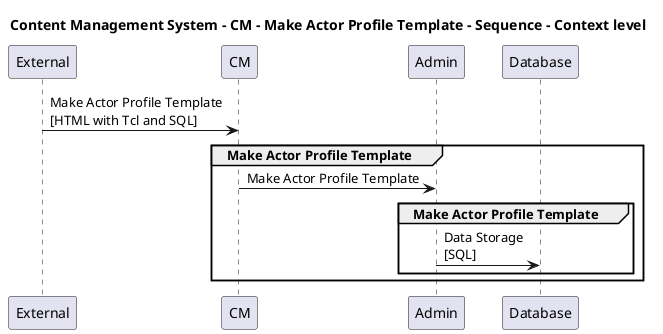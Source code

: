@startuml

title Content Management System - CM - Make Actor Profile Template - Sequence - Context level

participant "External" as C4InterFlow.SoftwareSystems.ExternalSystem
participant "CM" as ContentManagementSystem.SoftwareSystems.CM
participant "Admin" as ContentManagementSystem.SoftwareSystems.Admin
participant "Database" as ContentManagementSystem.SoftwareSystems.Database

C4InterFlow.SoftwareSystems.ExternalSystem -> ContentManagementSystem.SoftwareSystems.CM : Make Actor Profile Template\n[HTML with Tcl and SQL]
group Make Actor Profile Template
ContentManagementSystem.SoftwareSystems.CM -> ContentManagementSystem.SoftwareSystems.Admin : Make Actor Profile Template
group Make Actor Profile Template
ContentManagementSystem.SoftwareSystems.Admin -> ContentManagementSystem.SoftwareSystems.Database : Data Storage\n[SQL]
end
end


@enduml
